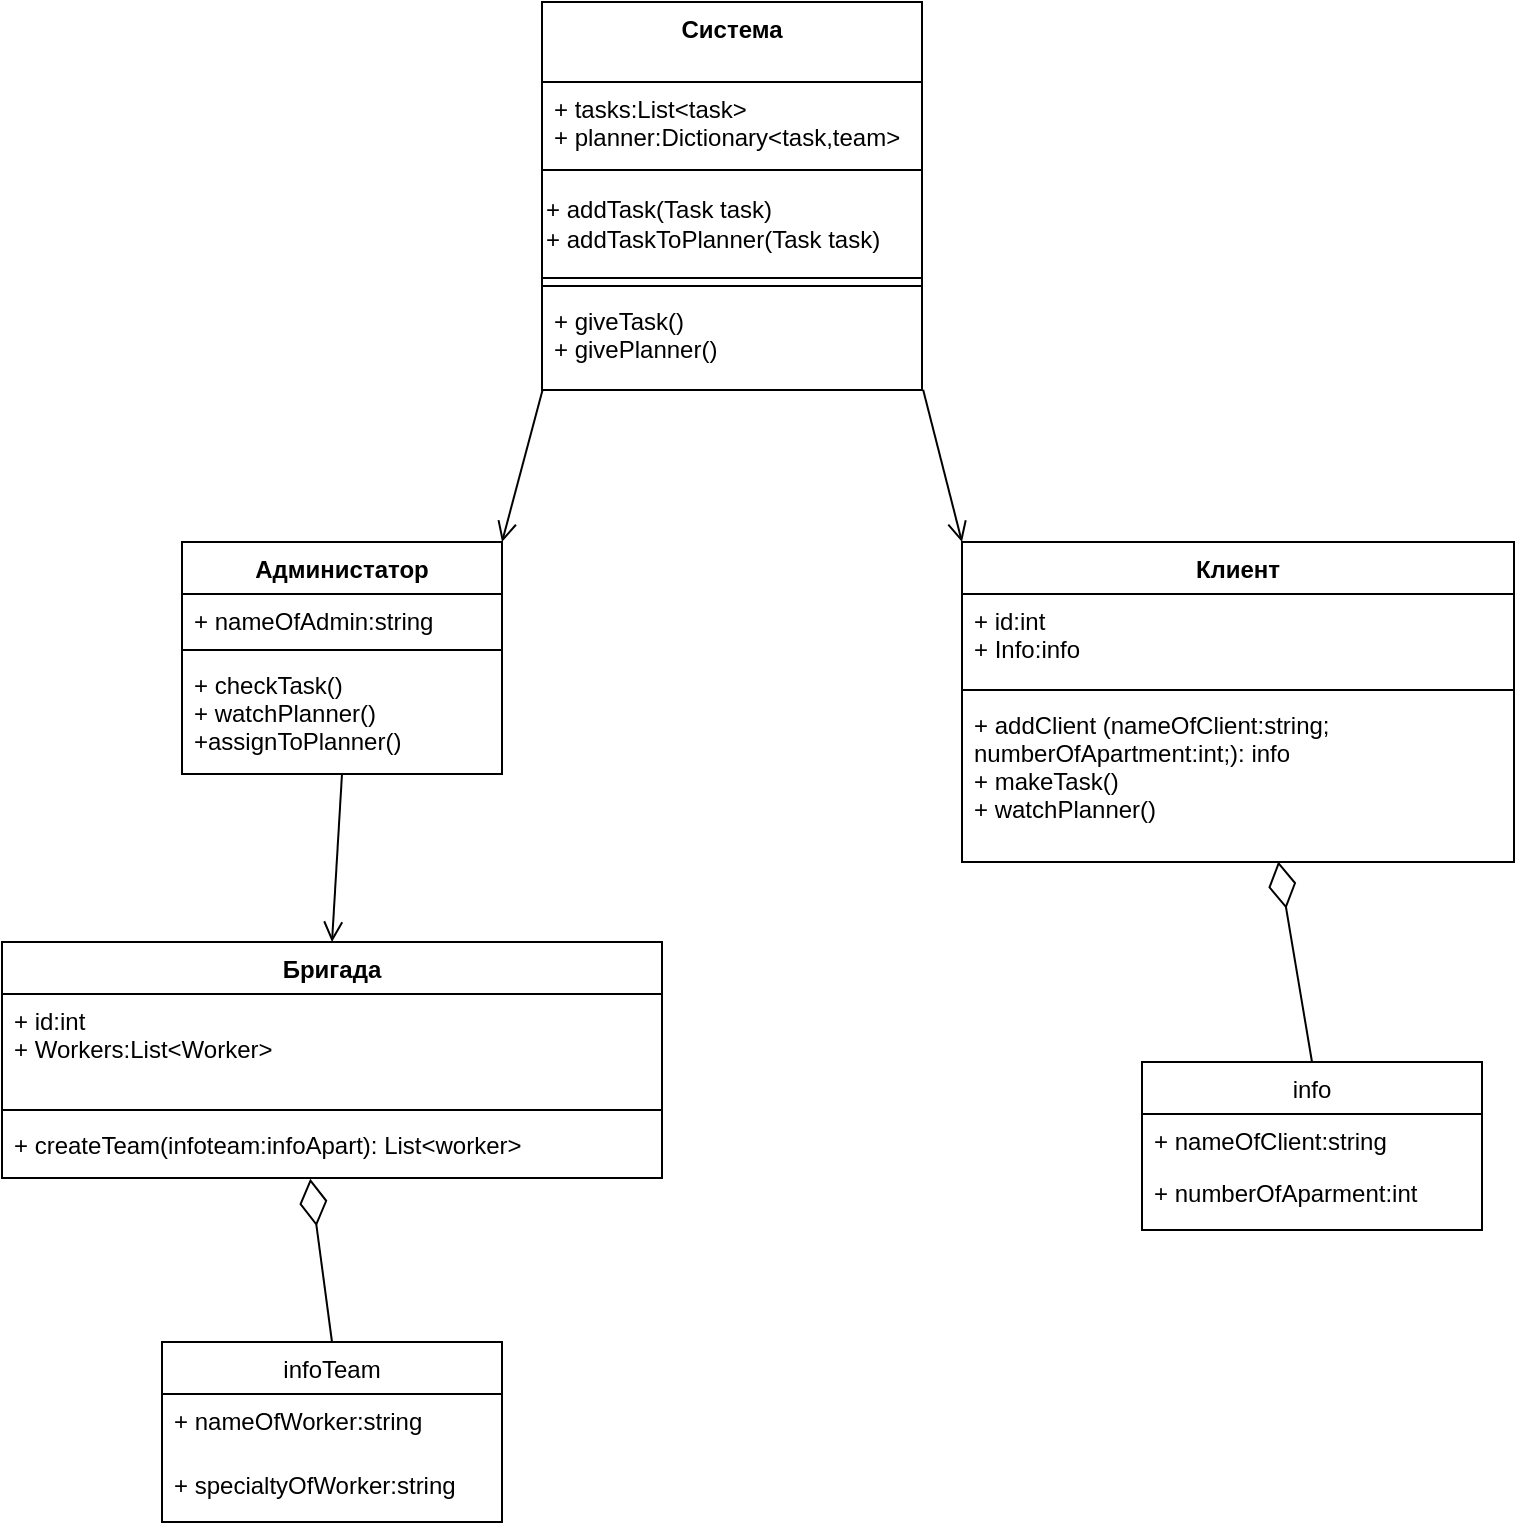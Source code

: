 <mxfile version="24.8.9">
  <diagram id="NDjP_jHPMeZI4xUf8rZq" name="Страница 1">
    <mxGraphModel dx="651" dy="1583" grid="1" gridSize="10" guides="1" tooltips="1" connect="1" arrows="1" fold="1" page="1" pageScale="1" pageWidth="827" pageHeight="1169" math="0" shadow="0">
      <root>
        <mxCell id="0" />
        <mxCell id="1" parent="0" />
        <mxCell id="5N-DSqZPVVXM-ORM07j0-6" value="Клиент" style="swimlane;fontStyle=1;align=center;verticalAlign=top;childLayout=stackLayout;horizontal=1;startSize=26;horizontalStack=0;resizeParent=1;resizeParentMax=0;resizeLast=0;collapsible=1;marginBottom=0;" parent="1" vertex="1">
          <mxGeometry x="510" y="160" width="276" height="160" as="geometry">
            <mxRectangle x="380" y="120" width="100" height="30" as="alternateBounds" />
          </mxGeometry>
        </mxCell>
        <mxCell id="5N-DSqZPVVXM-ORM07j0-7" value="+ id:int&#xa;+ Info:info&#xa;" style="text;strokeColor=none;fillColor=none;align=left;verticalAlign=top;spacingLeft=4;spacingRight=4;overflow=hidden;rotatable=0;points=[[0,0.5],[1,0.5]];portConstraint=eastwest;" parent="5N-DSqZPVVXM-ORM07j0-6" vertex="1">
          <mxGeometry y="26" width="276" height="44" as="geometry" />
        </mxCell>
        <mxCell id="5N-DSqZPVVXM-ORM07j0-8" value="" style="line;strokeWidth=1;fillColor=none;align=left;verticalAlign=middle;spacingTop=-1;spacingLeft=3;spacingRight=3;rotatable=0;labelPosition=right;points=[];portConstraint=eastwest;strokeColor=inherit;" parent="5N-DSqZPVVXM-ORM07j0-6" vertex="1">
          <mxGeometry y="70" width="276" height="8" as="geometry" />
        </mxCell>
        <mxCell id="5N-DSqZPVVXM-ORM07j0-9" value="+ addClient (nameOfClient:string;&#xa;numberOfApartment:int;): info&#xa;+ makeTask()&#xa;+ watchPlanner()" style="text;strokeColor=none;fillColor=none;align=left;verticalAlign=top;spacingLeft=4;spacingRight=4;overflow=hidden;rotatable=0;points=[[0,0.5],[1,0.5]];portConstraint=eastwest;" parent="5N-DSqZPVVXM-ORM07j0-6" vertex="1">
          <mxGeometry y="78" width="276" height="82" as="geometry" />
        </mxCell>
        <mxCell id="5N-DSqZPVVXM-ORM07j0-10" value="Система" style="swimlane;fontStyle=1;align=center;verticalAlign=top;childLayout=stackLayout;horizontal=1;startSize=40;horizontalStack=0;resizeParent=1;resizeParentMax=0;resizeLast=0;collapsible=1;marginBottom=0;fillColor=none;" parent="1" vertex="1">
          <mxGeometry x="300" y="-110" width="190" height="194" as="geometry">
            <mxRectangle x="380" y="120" width="100" height="30" as="alternateBounds" />
          </mxGeometry>
        </mxCell>
        <mxCell id="5N-DSqZPVVXM-ORM07j0-11" value="+ tasks:List&lt;task&gt;&#xa;+ planner:Dictionary&lt;task,team&gt;" style="text;strokeColor=none;fillColor=none;align=left;verticalAlign=top;spacingLeft=4;spacingRight=4;overflow=hidden;rotatable=0;points=[[0,0.5],[1,0.5]];portConstraint=eastwest;" parent="5N-DSqZPVVXM-ORM07j0-10" vertex="1">
          <mxGeometry y="40" width="190" height="44" as="geometry" />
        </mxCell>
        <mxCell id="mf-ydbOrfwiWEpW-QLoP-6" value="+ addTask(Task task)&lt;div&gt;+ addTaskToPlanner(Task task)&lt;/div&gt;" style="rounded=0;whiteSpace=wrap;html=1;fillColor=none;align=left;" vertex="1" parent="5N-DSqZPVVXM-ORM07j0-10">
          <mxGeometry y="84" width="190" height="54" as="geometry" />
        </mxCell>
        <mxCell id="5N-DSqZPVVXM-ORM07j0-12" value="" style="line;strokeWidth=1;fillColor=none;align=left;verticalAlign=middle;spacingTop=-1;spacingLeft=3;spacingRight=3;rotatable=0;labelPosition=right;points=[];portConstraint=eastwest;strokeColor=inherit;" parent="5N-DSqZPVVXM-ORM07j0-10" vertex="1">
          <mxGeometry y="138" width="190" height="8" as="geometry" />
        </mxCell>
        <mxCell id="5N-DSqZPVVXM-ORM07j0-13" value="+ giveTask()&#xa;+ givePlanner()" style="text;strokeColor=none;fillColor=none;align=left;verticalAlign=top;spacingLeft=4;spacingRight=4;overflow=hidden;rotatable=0;points=[[0,0.5],[1,0.5]];portConstraint=eastwest;" parent="5N-DSqZPVVXM-ORM07j0-10" vertex="1">
          <mxGeometry y="146" width="190" height="48" as="geometry" />
        </mxCell>
        <mxCell id="5N-DSqZPVVXM-ORM07j0-14" value="Администатор" style="swimlane;fontStyle=1;align=center;verticalAlign=top;childLayout=stackLayout;horizontal=1;startSize=26;horizontalStack=0;resizeParent=1;resizeParentMax=0;resizeLast=0;collapsible=1;marginBottom=0;" parent="1" vertex="1">
          <mxGeometry x="120" y="160" width="160" height="116" as="geometry">
            <mxRectangle x="380" y="120" width="100" height="30" as="alternateBounds" />
          </mxGeometry>
        </mxCell>
        <mxCell id="5N-DSqZPVVXM-ORM07j0-15" value="+ nameOfAdmin:string" style="text;strokeColor=none;fillColor=none;align=left;verticalAlign=top;spacingLeft=4;spacingRight=4;overflow=hidden;rotatable=0;points=[[0,0.5],[1,0.5]];portConstraint=eastwest;" parent="5N-DSqZPVVXM-ORM07j0-14" vertex="1">
          <mxGeometry y="26" width="160" height="24" as="geometry" />
        </mxCell>
        <mxCell id="5N-DSqZPVVXM-ORM07j0-16" value="" style="line;strokeWidth=1;fillColor=none;align=left;verticalAlign=middle;spacingTop=-1;spacingLeft=3;spacingRight=3;rotatable=0;labelPosition=right;points=[];portConstraint=eastwest;strokeColor=inherit;" parent="5N-DSqZPVVXM-ORM07j0-14" vertex="1">
          <mxGeometry y="50" width="160" height="8" as="geometry" />
        </mxCell>
        <mxCell id="5N-DSqZPVVXM-ORM07j0-17" value="+ checkTask()&#xa;+ watchPlanner()&#xa;+assignToPlanner() " style="text;strokeColor=none;fillColor=none;align=left;verticalAlign=top;spacingLeft=4;spacingRight=4;overflow=hidden;rotatable=0;points=[[0,0.5],[1,0.5]];portConstraint=eastwest;" parent="5N-DSqZPVVXM-ORM07j0-14" vertex="1">
          <mxGeometry y="58" width="160" height="58" as="geometry" />
        </mxCell>
        <mxCell id="5N-DSqZPVVXM-ORM07j0-18" value="Бригада" style="swimlane;fontStyle=1;align=center;verticalAlign=top;childLayout=stackLayout;horizontal=1;startSize=26;horizontalStack=0;resizeParent=1;resizeParentMax=0;resizeLast=0;collapsible=1;marginBottom=0;" parent="1" vertex="1">
          <mxGeometry x="30" y="360" width="330" height="118" as="geometry" />
        </mxCell>
        <mxCell id="5N-DSqZPVVXM-ORM07j0-19" value="+ id:int&#xa;+ Workers:List&lt;Worker&gt;" style="text;strokeColor=none;fillColor=none;align=left;verticalAlign=top;spacingLeft=4;spacingRight=4;overflow=hidden;rotatable=0;points=[[0,0.5],[1,0.5]];portConstraint=eastwest;" parent="5N-DSqZPVVXM-ORM07j0-18" vertex="1">
          <mxGeometry y="26" width="330" height="54" as="geometry" />
        </mxCell>
        <mxCell id="5N-DSqZPVVXM-ORM07j0-20" value="" style="line;strokeWidth=1;fillColor=none;align=left;verticalAlign=middle;spacingTop=-1;spacingLeft=3;spacingRight=3;rotatable=0;labelPosition=right;points=[];portConstraint=eastwest;strokeColor=inherit;" parent="5N-DSqZPVVXM-ORM07j0-18" vertex="1">
          <mxGeometry y="80" width="330" height="8" as="geometry" />
        </mxCell>
        <mxCell id="5N-DSqZPVVXM-ORM07j0-21" value="+ createTeam(infoteam:infoApart): List&lt;worker&gt;" style="text;strokeColor=none;fillColor=none;align=left;verticalAlign=top;spacingLeft=4;spacingRight=4;overflow=hidden;rotatable=0;points=[[0,0.5],[1,0.5]];portConstraint=eastwest;" parent="5N-DSqZPVVXM-ORM07j0-18" vertex="1">
          <mxGeometry y="88" width="330" height="30" as="geometry" />
        </mxCell>
        <mxCell id="5N-DSqZPVVXM-ORM07j0-35" value="info" style="swimlane;fontStyle=0;childLayout=stackLayout;horizontal=1;startSize=26;fillColor=none;horizontalStack=0;resizeParent=1;resizeParentMax=0;resizeLast=0;collapsible=1;marginBottom=0;" parent="1" vertex="1">
          <mxGeometry x="600" y="420" width="170" height="84" as="geometry" />
        </mxCell>
        <mxCell id="5N-DSqZPVVXM-ORM07j0-36" value="+ nameOfClient:string" style="text;strokeColor=none;fillColor=none;align=left;verticalAlign=top;spacingLeft=4;spacingRight=4;overflow=hidden;rotatable=0;points=[[0,0.5],[1,0.5]];portConstraint=eastwest;" parent="5N-DSqZPVVXM-ORM07j0-35" vertex="1">
          <mxGeometry y="26" width="170" height="26" as="geometry" />
        </mxCell>
        <object label="+ numberOfAparment:int&#xa;" id="5N-DSqZPVVXM-ORM07j0-38">
          <mxCell style="text;strokeColor=none;fillColor=none;align=left;verticalAlign=top;spacingLeft=4;spacingRight=4;overflow=hidden;rotatable=0;points=[[0,0.5],[1,0.5]];portConstraint=eastwest;" parent="5N-DSqZPVVXM-ORM07j0-35" vertex="1">
            <mxGeometry y="52" width="170" height="32" as="geometry" />
          </mxCell>
        </object>
        <mxCell id="5N-DSqZPVVXM-ORM07j0-47" value="infoTeam" style="swimlane;fontStyle=0;childLayout=stackLayout;horizontal=1;startSize=26;fillColor=none;horizontalStack=0;resizeParent=1;resizeParentMax=0;resizeLast=0;collapsible=1;marginBottom=0;" parent="1" vertex="1">
          <mxGeometry x="110" y="560" width="170" height="90" as="geometry" />
        </mxCell>
        <object label="+ nameOfWorker:string&#xa;" id="5N-DSqZPVVXM-ORM07j0-50">
          <mxCell style="text;strokeColor=none;fillColor=none;align=left;verticalAlign=top;spacingLeft=4;spacingRight=4;overflow=hidden;rotatable=0;points=[[0,0.5],[1,0.5]];portConstraint=eastwest;" parent="5N-DSqZPVVXM-ORM07j0-47" vertex="1">
            <mxGeometry y="26" width="170" height="32" as="geometry" />
          </mxCell>
        </object>
        <mxCell id="5N-DSqZPVVXM-ORM07j0-51" value="+ specialtyOfWorker:string" style="text;strokeColor=none;fillColor=none;align=left;verticalAlign=top;spacingLeft=4;spacingRight=4;overflow=hidden;rotatable=0;points=[[0,0.5],[1,0.5]];portConstraint=eastwest;" parent="5N-DSqZPVVXM-ORM07j0-47" vertex="1">
          <mxGeometry y="58" width="170" height="32" as="geometry" />
        </mxCell>
        <mxCell id="5N-DSqZPVVXM-ORM07j0-53" value="" style="endArrow=open;startArrow=none;endFill=0;startFill=0;endSize=8;html=1;verticalAlign=bottom;labelBackgroundColor=none;strokeWidth=1;rounded=0;exitX=0.002;exitY=0.993;exitDx=0;exitDy=0;exitPerimeter=0;entryX=1;entryY=0;entryDx=0;entryDy=0;" parent="1" source="5N-DSqZPVVXM-ORM07j0-13" target="5N-DSqZPVVXM-ORM07j0-14" edge="1">
          <mxGeometry width="160" relative="1" as="geometry">
            <mxPoint x="60" y="80" as="sourcePoint" />
            <mxPoint x="220" y="80" as="targetPoint" />
          </mxGeometry>
        </mxCell>
        <mxCell id="5N-DSqZPVVXM-ORM07j0-54" value="" style="endArrow=open;startArrow=none;endFill=0;startFill=0;endSize=8;html=1;verticalAlign=bottom;labelBackgroundColor=none;strokeWidth=1;rounded=0;exitX=1.003;exitY=0.997;exitDx=0;exitDy=0;exitPerimeter=0;entryX=0;entryY=0;entryDx=0;entryDy=0;" parent="1" source="5N-DSqZPVVXM-ORM07j0-13" target="5N-DSqZPVVXM-ORM07j0-6" edge="1">
          <mxGeometry width="160" relative="1" as="geometry">
            <mxPoint x="426.16" y="200.004" as="sourcePoint" />
            <mxPoint x="381.84" y="224.34" as="targetPoint" />
          </mxGeometry>
        </mxCell>
        <mxCell id="5N-DSqZPVVXM-ORM07j0-55" value="" style="endArrow=none;startArrow=diamondThin;endFill=0;startFill=0;html=1;verticalAlign=bottom;labelBackgroundColor=none;strokeWidth=1;startSize=21;endSize=8;rounded=0;exitX=0.573;exitY=0.997;exitDx=0;exitDy=0;exitPerimeter=0;entryX=0.5;entryY=0;entryDx=0;entryDy=0;" parent="1" source="5N-DSqZPVVXM-ORM07j0-9" target="5N-DSqZPVVXM-ORM07j0-35" edge="1">
          <mxGeometry width="160" relative="1" as="geometry">
            <mxPoint x="626" y="418.33" as="sourcePoint" />
            <mxPoint x="786" y="418.33" as="targetPoint" />
          </mxGeometry>
        </mxCell>
        <mxCell id="5N-DSqZPVVXM-ORM07j0-57" value="" style="endArrow=none;startArrow=diamondThin;endFill=0;startFill=0;html=1;verticalAlign=bottom;labelBackgroundColor=none;strokeWidth=1;startSize=21;endSize=8;rounded=0;exitX=0.467;exitY=1.012;exitDx=0;exitDy=0;exitPerimeter=0;entryX=0.5;entryY=0;entryDx=0;entryDy=0;" parent="1" source="5N-DSqZPVVXM-ORM07j0-21" target="5N-DSqZPVVXM-ORM07j0-47" edge="1">
          <mxGeometry width="160" relative="1" as="geometry">
            <mxPoint x="413.998" y="480.004" as="sourcePoint" />
            <mxPoint x="430.85" y="580.25" as="targetPoint" />
          </mxGeometry>
        </mxCell>
        <mxCell id="5N-DSqZPVVXM-ORM07j0-58" value="" style="endArrow=open;startArrow=none;endFill=0;startFill=0;endSize=8;html=1;verticalAlign=bottom;labelBackgroundColor=none;strokeWidth=1;rounded=0;exitX=0.5;exitY=1;exitDx=0;exitDy=0;entryX=0.5;entryY=0;entryDx=0;entryDy=0;" parent="1" source="5N-DSqZPVVXM-ORM07j0-14" target="5N-DSqZPVVXM-ORM07j0-18" edge="1">
          <mxGeometry width="160" relative="1" as="geometry">
            <mxPoint x="334.32" y="145.664" as="sourcePoint" />
            <mxPoint x="300" y="290" as="targetPoint" />
          </mxGeometry>
        </mxCell>
      </root>
    </mxGraphModel>
  </diagram>
</mxfile>
